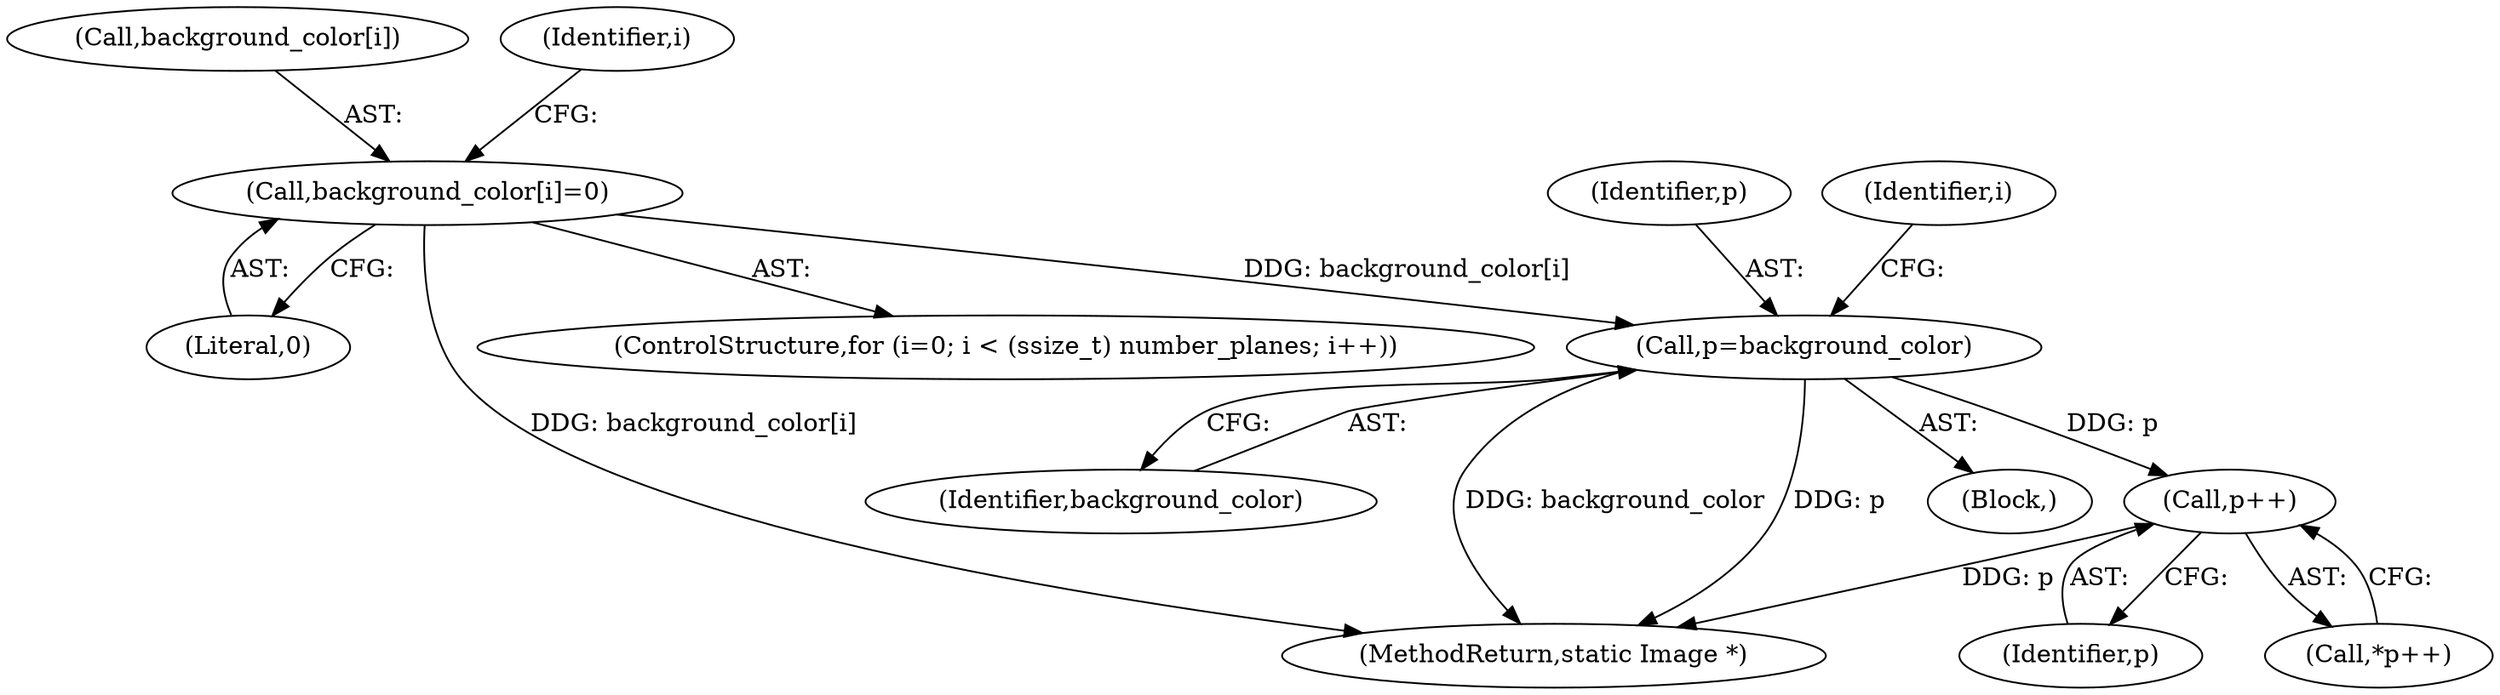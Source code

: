 digraph "0_ImageMagick_73fb0aac5b958521e1511e179ecc0ad49f70ebaf@pointer" {
"1000373" [label="(Call,p=background_color)"];
"1000362" [label="(Call,background_color[i]=0)"];
"1000389" [label="(Call,p++)"];
"1000363" [label="(Call,background_color[i])"];
"1000388" [label="(Call,*p++)"];
"1000373" [label="(Call,p=background_color)"];
"1000374" [label="(Identifier,p)"];
"1000361" [label="(Identifier,i)"];
"1000378" [label="(Identifier,i)"];
"1000351" [label="(ControlStructure,for (i=0; i < (ssize_t) number_planes; i++))"];
"1000362" [label="(Call,background_color[i]=0)"];
"1000390" [label="(Identifier,p)"];
"1000375" [label="(Identifier,background_color)"];
"1000366" [label="(Literal,0)"];
"1001936" [label="(MethodReturn,static Image *)"];
"1000372" [label="(Block,)"];
"1000389" [label="(Call,p++)"];
"1000373" -> "1000372"  [label="AST: "];
"1000373" -> "1000375"  [label="CFG: "];
"1000374" -> "1000373"  [label="AST: "];
"1000375" -> "1000373"  [label="AST: "];
"1000378" -> "1000373"  [label="CFG: "];
"1000373" -> "1001936"  [label="DDG: background_color"];
"1000373" -> "1001936"  [label="DDG: p"];
"1000362" -> "1000373"  [label="DDG: background_color[i]"];
"1000373" -> "1000389"  [label="DDG: p"];
"1000362" -> "1000351"  [label="AST: "];
"1000362" -> "1000366"  [label="CFG: "];
"1000363" -> "1000362"  [label="AST: "];
"1000366" -> "1000362"  [label="AST: "];
"1000361" -> "1000362"  [label="CFG: "];
"1000362" -> "1001936"  [label="DDG: background_color[i]"];
"1000389" -> "1000388"  [label="AST: "];
"1000389" -> "1000390"  [label="CFG: "];
"1000390" -> "1000389"  [label="AST: "];
"1000388" -> "1000389"  [label="CFG: "];
"1000389" -> "1001936"  [label="DDG: p"];
}
